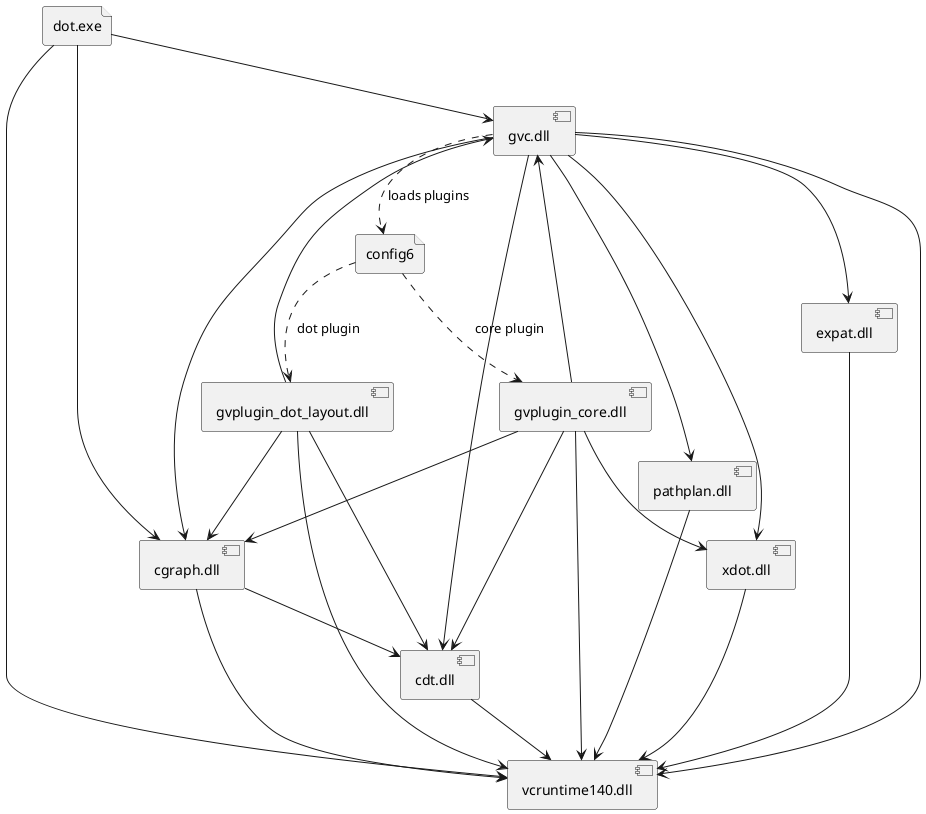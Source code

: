@startuml

file dot.exe
component gvc.dll
component gvplugin_dot_layout.dll
component expat.dll
component gvplugin_core.dll
component vcruntime140.dll
component cgraph.dll
component pathplan.dll
component xdot.dll
component cdt.dll
file config6

dot.exe --> gvc.dll
dot.exe --> cgraph.dll
dot.exe --> vcruntime140.dll

gvc.dll --> cgraph.dll
gvc.dll --> pathplan.dll
gvc.dll --> xdot.dll
gvc.dll --> expat.dll
gvc.dll --> cdt.dll
gvc.dll --> vcruntime140.dll
gvc.dll ..> config6 : loads plugins


cgraph.dll --> cdt.dll
cgraph.dll --> vcruntime140.dll

expat.dll --> vcruntime140.dll

pathplan.dll --> vcruntime140.dll

xdot.dll --> vcruntime140.dll
cdt.dll --> vcruntime140.dll

gvplugin_core.dll --> gvc.dll
gvplugin_core.dll --> cgraph.dll
gvplugin_core.dll --> cdt.dll
gvplugin_core.dll --> xdot.dll
gvplugin_core.dll --> vcruntime140.dll
config6 ..> gvplugin_core.dll : core plugin

gvplugin_dot_layout.dll --> gvc.dll
gvplugin_dot_layout.dll --> cgraph.dll
gvplugin_dot_layout.dll --> cdt.dll
gvplugin_dot_layout.dll --> vcruntime140.dll
config6 ..> gvplugin_dot_layout.dll : dot plugin


@enduml